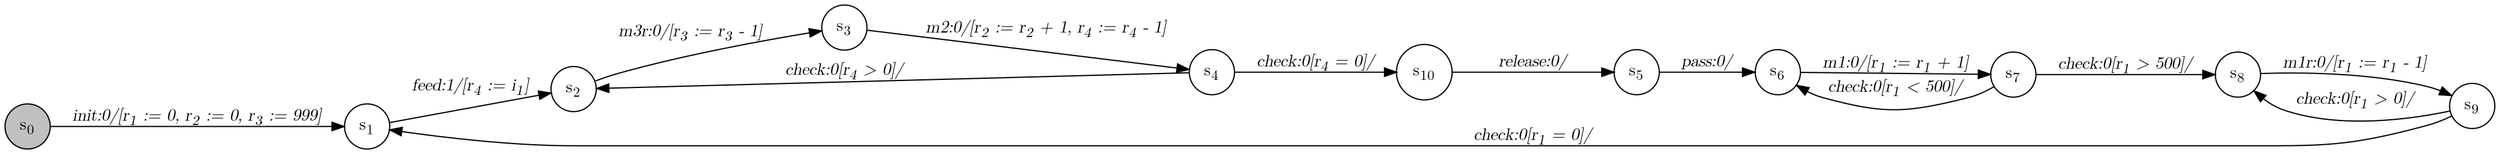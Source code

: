 digraph XXXMotorControlImproved{
    graph [rankdir="LR", fontname="Latin Modern Math"];
    node [color="black", fillcolor="white", shape="circle", style="filled", fontname="Latin Modern Math"];
    edge [fontname="Latin Modern Math"];

    s0[fillcolor="gray", label=<s<sub>0</sub>>];
    s1[label=<s<sub>1</sub>>];
    s2[label=<s<sub>2</sub>>];
    s3[label=<s<sub>3</sub>>];
    s4[label=<s<sub>4</sub>>];
    s5[label=<s<sub>5</sub>>];
    s6[label=<s<sub>6</sub>>];
    s7[label=<s<sub>7</sub>>];
    s8[label=<s<sub>8</sub>>];
    s9[label=<s<sub>9</sub>>];
    s10[label=<s<sub>10</sub>>];

    s0->s1[label=<<i>init:0/&#91;r<sub>1</sub> := 0, r<sub>2</sub> := 0, r<sub>3</sub> := 999&#93;</i>>];
    s1->s2[label=<<i>feed:1/&#91;r<sub>4</sub> := i<sub>1</sub>&#93;</i>>];
    s2->s3[label=<<i>m3r:0/&#91;r<sub>3</sub> := r<sub>3</sub> - 1&#93;</i>>];
    s3->s4[label=<<i>m2:0/&#91;r<sub>2</sub> := r<sub>2</sub> + 1, r<sub>4</sub> := r<sub>4</sub> - 1&#93;</i>>];
    s4->s2[label=<<i>check:0&#91;r<sub>4</sub> &gt; 0&#93;/</i>>];
    s4->s10[label=<<i>check:0&#91;r<sub>4</sub> = 0&#93;/</i>>];
    s10->s5[label=<<i>release:0/</i>>];
    s5->s6[label=<<i>pass:0/</i>>];
    s6->s7[label=<<i>m1:0/&#91;r<sub>1</sub> := r<sub>1</sub> + 1&#93;</i>>];
    s7->s6[label=<<i>check:0&#91;r<sub>1</sub> &lt; 500&#93;/</i>>];
    s7->s8[label=<<i>check:0&#91;r<sub>1</sub> &gt; 500&#93;/</i>>];
    s8->s9[label=<<i>m1r:0/&#91;r<sub>1</sub> := r<sub>1</sub> - 1&#93;</i>>];
    s9->s8[label=<<i>check:0&#91;r<sub>1</sub> &gt; 0&#93;/</i>>];
    s9->s1[label=<<i>check:0&#91;r<sub>1</sub> = 0&#93;/</i>>];
}
